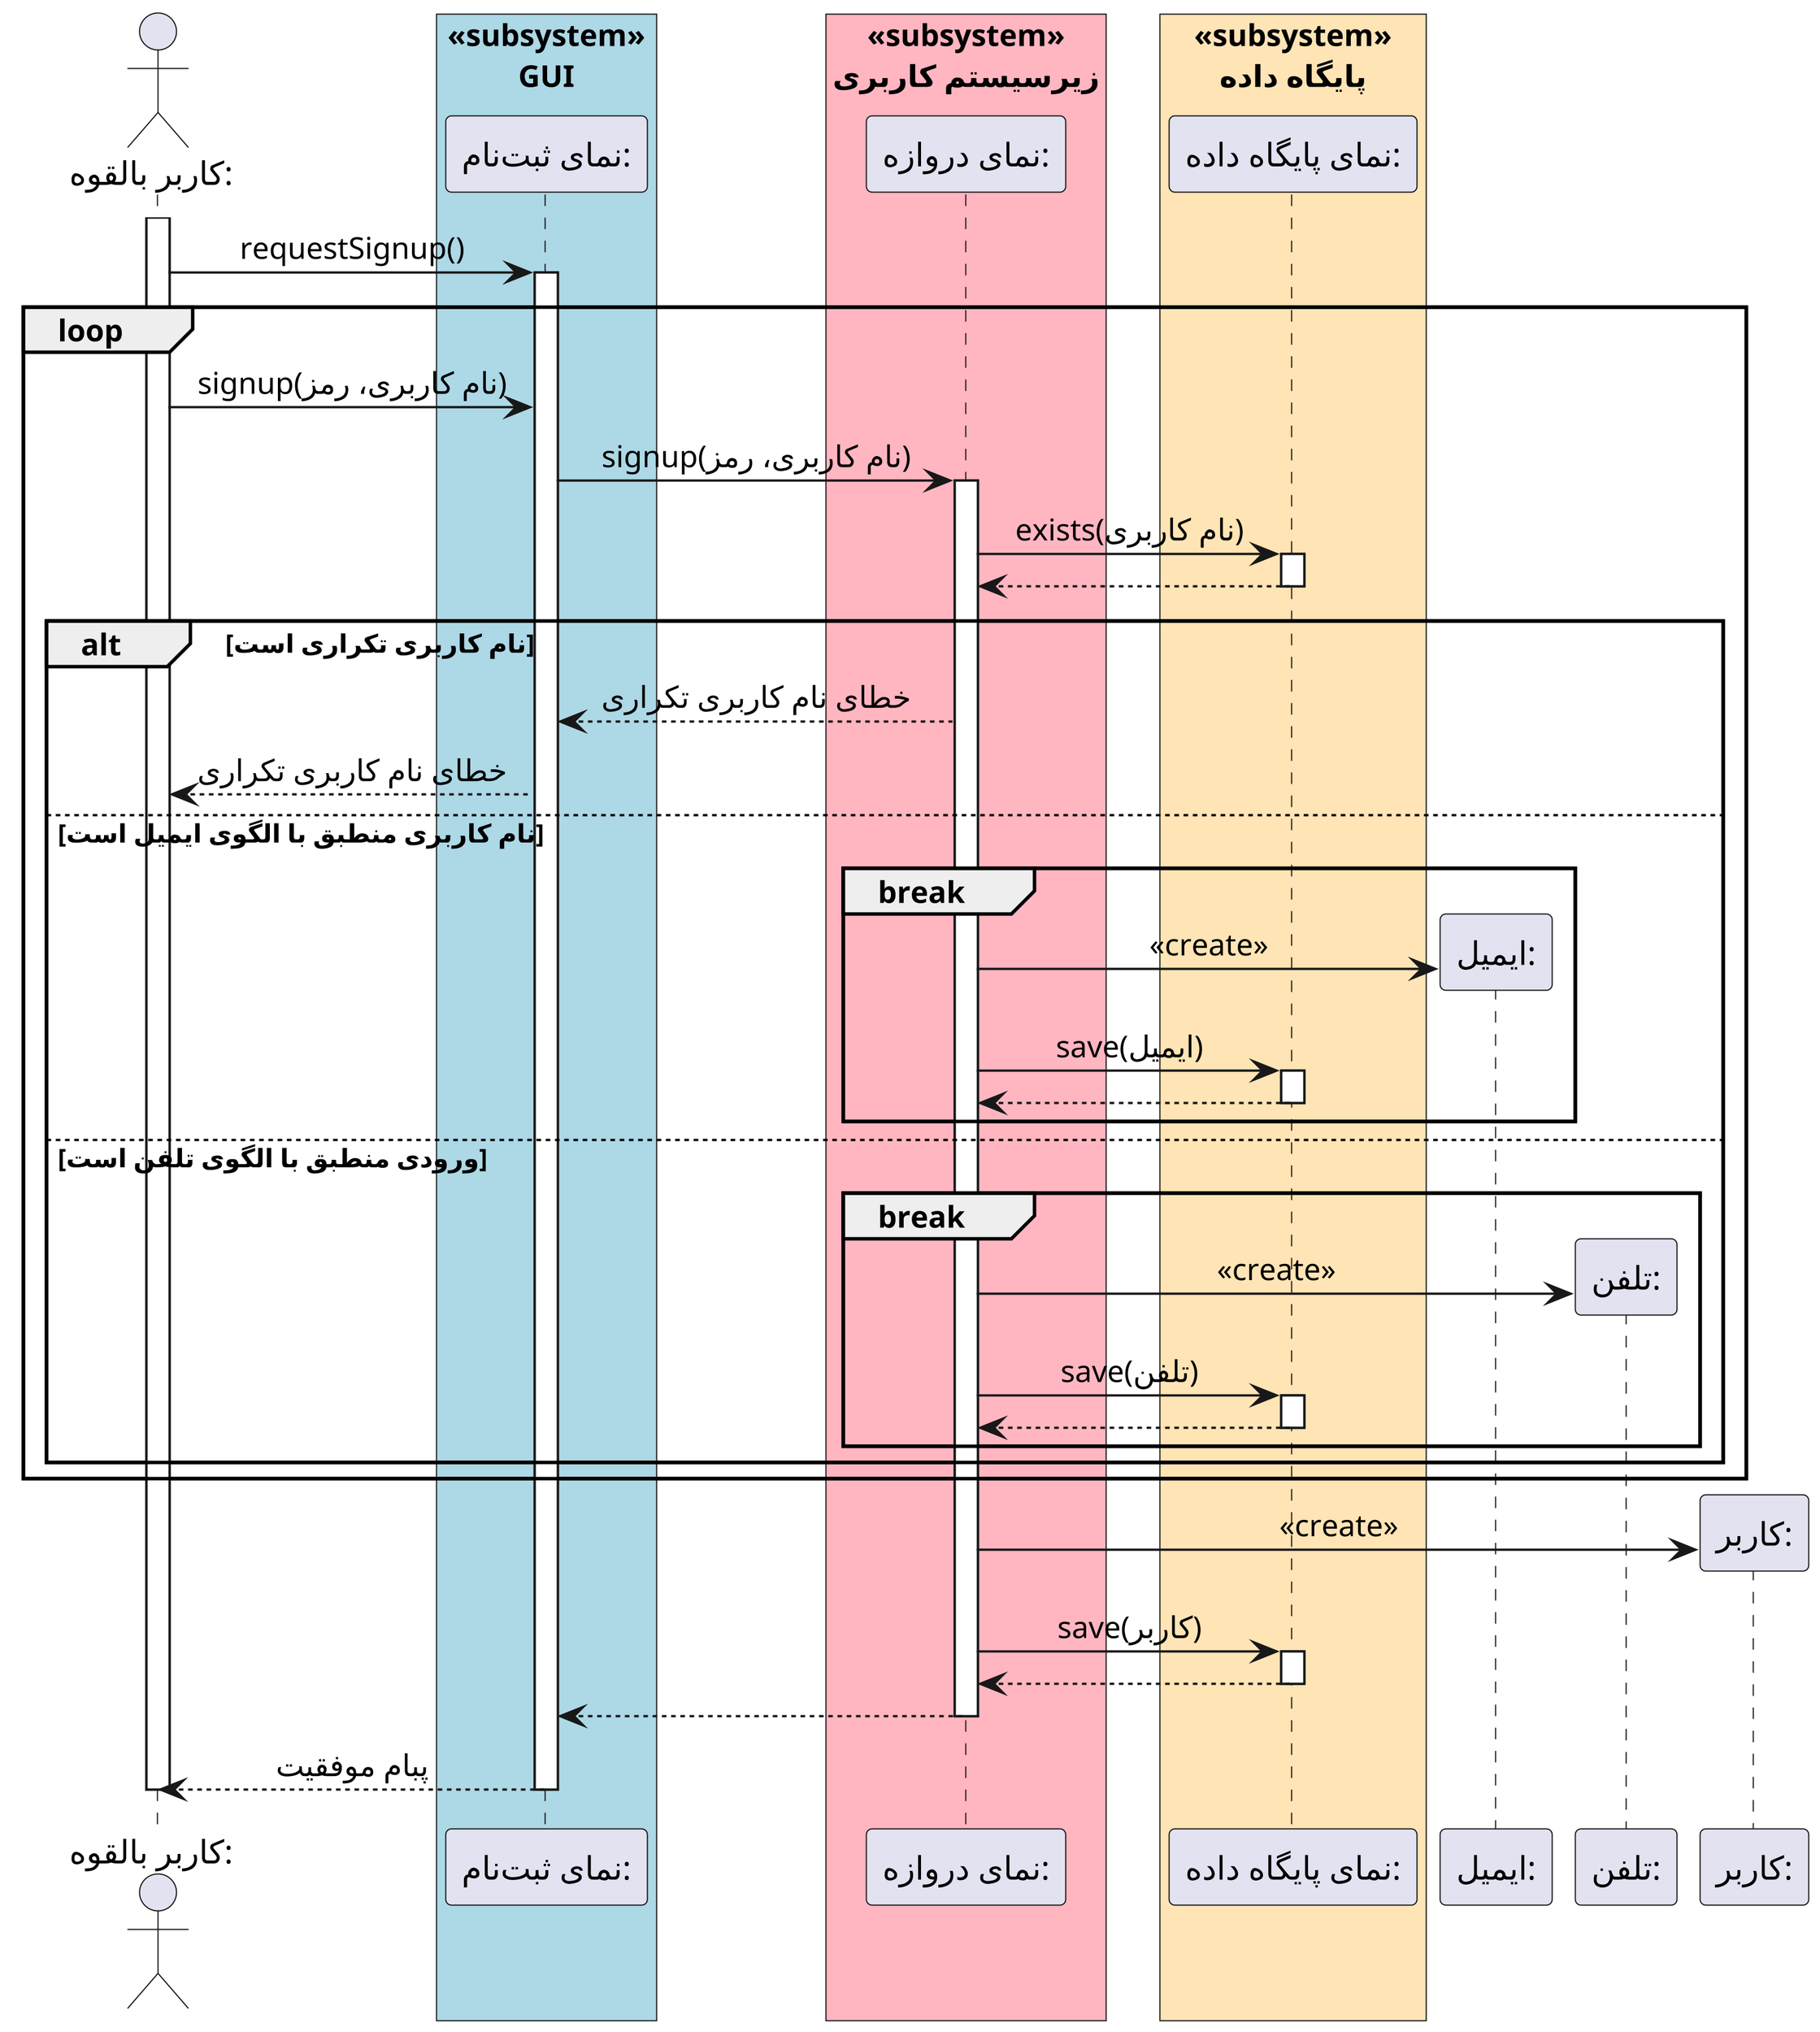 @startuml signup


scale 4
skinparam DefaultFontName Vazir
skinparam DefaultTextAlignment center

 
actor ":کاربر بالقوه" as potential_user
box "«subsystem»\nGUI" #LightBlue
participant ":نمای ثبت‌نام" as ui_facade
end box
box "«subsystem»\nزیرسیستم کاربری" #LightPink
participant ":نمای دروازه" as gate_facade
end box
box "«subsystem»\nپایگاه داده" #Moccasin
participant ":نمای پایگاه داده" as db_facade
end box
participant ":ایمیل" as email
participant ":تلفن" as phone
participant ":کاربر" as user

activate potential_user
potential_user -> ui_facade : requestSignup()
activate ui_facade

loop
    potential_user -> ui_facade: signup(نام کاربری، رمز)
    ui_facade -> gate_facade: signup(نام کاربری، رمز)
    activate gate_facade
    gate_facade -> db_facade: exists(نام کاربری)
    activate db_facade
    db_facade --> gate_facade
    deactivate db_facade

    alt نام کاربری تکراری است
        gate_facade --> ui_facade: خطای نام کاربری تکراری
        ui_facade --> potential_user: خطای نام کاربری تکراری
    else نام کاربری منطبق با الگوی ایمیل است
        break
            gate_facade -> email **: «create»
            gate_facade -> db_facade: save(ایمیل)
            activate db_facade
            db_facade --> gate_facade
            deactivate db_facade
        end
    else ورودی منطبق با الگوی تلفن است
        break
            gate_facade -> phone **: «create»
            gate_facade -> db_facade: save(تلفن)
            activate db_facade
            db_facade --> gate_facade
            deactivate db_facade
        end
    end
end

gate_facade -> user **: «create»
gate_facade -> db_facade: save(کاربر)
activate db_facade
db_facade --> gate_facade
deactivate db_facade
gate_facade --> ui_facade
deactivate gate_facade
ui_facade --> potential_user: پبام موفقیت
deactivate ui_facade
deactivate potential_user


@enduml